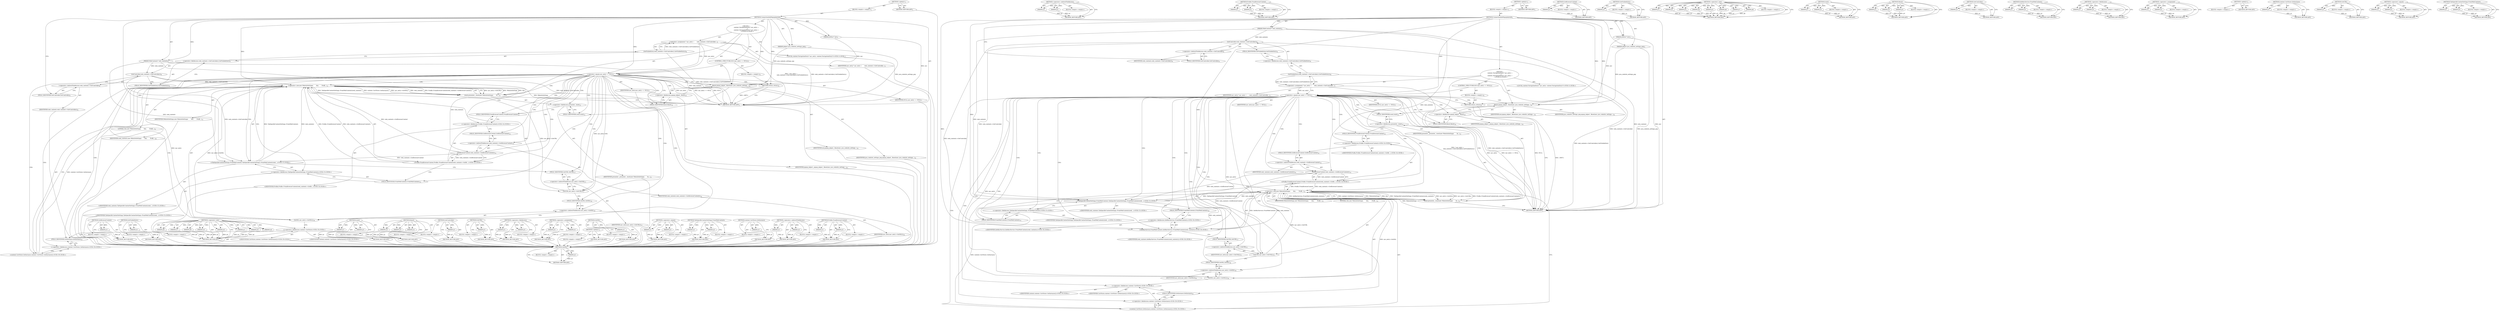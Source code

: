 digraph "TabSpecificContentSettings.FromWebContents" {
vulnerable_174 [label=<(METHOD,GetSSL)>];
vulnerable_175 [label=<(PARAM,p1)>];
vulnerable_176 [label=<(BLOCK,&lt;empty&gt;,&lt;empty&gt;)>];
vulnerable_177 [label=<(METHOD_RETURN,ANY)>];
vulnerable_119 [label=<(METHOD,&lt;operator&gt;.indirectFieldAccess)>];
vulnerable_120 [label=<(PARAM,p1)>];
vulnerable_121 [label=<(PARAM,p2)>];
vulnerable_122 [label=<(BLOCK,&lt;empty&gt;,&lt;empty&gt;)>];
vulnerable_123 [label=<(METHOD_RETURN,ANY)>];
vulnerable_151 [label=<(METHOD,Profile.FromBrowserContext)>];
vulnerable_152 [label=<(PARAM,p1)>];
vulnerable_153 [label=<(PARAM,p2)>];
vulnerable_154 [label=<(BLOCK,&lt;empty&gt;,&lt;empty&gt;)>];
vulnerable_155 [label=<(METHOD_RETURN,ANY)>];
vulnerable_6 [label=<(METHOD,&lt;global&gt;)<SUB>1</SUB>>];
vulnerable_7 [label=<(BLOCK,&lt;empty&gt;,&lt;empty&gt;)<SUB>1</SUB>>];
vulnerable_8 [label=<(METHOD,ConnectionInfoPopupAndroid)<SUB>1</SUB>>];
vulnerable_9 [label=<(PARAM,JNIEnv* env)<SUB>2</SUB>>];
vulnerable_10 [label=<(PARAM,jobject java_website_settings_pop)<SUB>3</SUB>>];
vulnerable_11 [label=<(PARAM,WebContents* web_contents)<SUB>4</SUB>>];
vulnerable_12 [label="<(BLOCK,{
  content::NavigationEntry* nav_entry =
     ...,{
  content::NavigationEntry* nav_entry =
     ...)<SUB>4</SUB>>"];
vulnerable_13 [label="<(LOCAL,content.NavigationEntry* nav_entry: content.NavigationEntry*)<SUB>5</SUB>>"];
vulnerable_14 [label=<(&lt;operator&gt;.assignment,* nav_entry =
      web_contents-&gt;GetController...)<SUB>5</SUB>>];
vulnerable_15 [label=<(IDENTIFIER,nav_entry,* nav_entry =
      web_contents-&gt;GetController...)<SUB>5</SUB>>];
vulnerable_16 [label=<(GetVisibleEntry,web_contents-&gt;GetController().GetVisibleEntry())<SUB>6</SUB>>];
vulnerable_17 [label=<(&lt;operator&gt;.fieldAccess,web_contents-&gt;GetController().GetVisibleEntry)<SUB>6</SUB>>];
vulnerable_18 [label=<(GetController,web_contents-&gt;GetController())<SUB>6</SUB>>];
vulnerable_19 [label=<(&lt;operator&gt;.indirectFieldAccess,web_contents-&gt;GetController)<SUB>6</SUB>>];
vulnerable_20 [label=<(IDENTIFIER,web_contents,web_contents-&gt;GetController())<SUB>6</SUB>>];
vulnerable_21 [label=<(FIELD_IDENTIFIER,GetController,GetController)<SUB>6</SUB>>];
vulnerable_22 [label=<(FIELD_IDENTIFIER,GetVisibleEntry,GetVisibleEntry)<SUB>6</SUB>>];
vulnerable_23 [label=<(CONTROL_STRUCTURE,IF,if (nav_entry == NULL))<SUB>7</SUB>>];
vulnerable_24 [label=<(&lt;operator&gt;.equals,nav_entry == NULL)<SUB>7</SUB>>];
vulnerable_25 [label=<(IDENTIFIER,nav_entry,nav_entry == NULL)<SUB>7</SUB>>];
vulnerable_26 [label=<(IDENTIFIER,NULL,nav_entry == NULL)<SUB>7</SUB>>];
vulnerable_27 [label=<(BLOCK,&lt;empty&gt;,&lt;empty&gt;)<SUB>8</SUB>>];
vulnerable_28 [label=<(RETURN,return;,return;)<SUB>8</SUB>>];
vulnerable_29 [label=<(Reset,popup_jobject_.Reset(env, java_website_settings...)<SUB>10</SUB>>];
vulnerable_30 [label=<(&lt;operator&gt;.fieldAccess,popup_jobject_.Reset)<SUB>10</SUB>>];
vulnerable_31 [label=<(IDENTIFIER,popup_jobject_,popup_jobject_.Reset(env, java_website_settings...)<SUB>10</SUB>>];
vulnerable_32 [label=<(FIELD_IDENTIFIER,Reset,Reset)<SUB>10</SUB>>];
vulnerable_33 [label=<(IDENTIFIER,env,popup_jobject_.Reset(env, java_website_settings...)<SUB>10</SUB>>];
vulnerable_34 [label=<(IDENTIFIER,java_website_settings_pop,popup_jobject_.Reset(env, java_website_settings...)<SUB>10</SUB>>];
vulnerable_35 [label=<(reset,presenter_.reset(new WebsiteSettings(
       th...)<SUB>12</SUB>>];
vulnerable_36 [label=<(&lt;operator&gt;.fieldAccess,presenter_.reset)<SUB>12</SUB>>];
vulnerable_37 [label=<(IDENTIFIER,presenter_,presenter_.reset(new WebsiteSettings(
       th...)<SUB>12</SUB>>];
vulnerable_38 [label=<(FIELD_IDENTIFIER,reset,reset)<SUB>12</SUB>>];
vulnerable_39 [label=<(&lt;operator&gt;.new,new WebsiteSettings(
       this,
       Profil...)<SUB>12</SUB>>];
vulnerable_40 [label=<(IDENTIFIER,WebsiteSettings,new WebsiteSettings(
       this,
       Profil...)<SUB>12</SUB>>];
vulnerable_41 [label=<(LITERAL,this,new WebsiteSettings(
       this,
       Profil...)<SUB>13</SUB>>];
vulnerable_42 [label="<(Profile.FromBrowserContext,Profile::FromBrowserContext(web_contents-&gt;GetBr...)<SUB>14</SUB>>"];
vulnerable_43 [label="<(&lt;operator&gt;.fieldAccess,Profile::FromBrowserContext)<SUB>14</SUB>>"];
vulnerable_44 [label="<(IDENTIFIER,Profile,Profile::FromBrowserContext(web_contents-&gt;GetBr...)<SUB>14</SUB>>"];
vulnerable_45 [label=<(FIELD_IDENTIFIER,FromBrowserContext,FromBrowserContext)<SUB>14</SUB>>];
vulnerable_46 [label=<(GetBrowserContext,web_contents-&gt;GetBrowserContext())<SUB>14</SUB>>];
vulnerable_47 [label=<(&lt;operator&gt;.indirectFieldAccess,web_contents-&gt;GetBrowserContext)<SUB>14</SUB>>];
vulnerable_48 [label=<(IDENTIFIER,web_contents,web_contents-&gt;GetBrowserContext())<SUB>14</SUB>>];
vulnerable_49 [label=<(FIELD_IDENTIFIER,GetBrowserContext,GetBrowserContext)<SUB>14</SUB>>];
vulnerable_50 [label="<(TabSpecificContentSettings.FromWebContents,TabSpecificContentSettings::FromWebContents(web...)<SUB>15</SUB>>"];
vulnerable_51 [label="<(&lt;operator&gt;.fieldAccess,TabSpecificContentSettings::FromWebContents)<SUB>15</SUB>>"];
vulnerable_52 [label="<(IDENTIFIER,TabSpecificContentSettings,TabSpecificContentSettings::FromWebContents(web...)<SUB>15</SUB>>"];
vulnerable_53 [label=<(FIELD_IDENTIFIER,FromWebContents,FromWebContents)<SUB>15</SUB>>];
vulnerable_54 [label="<(IDENTIFIER,web_contents,TabSpecificContentSettings::FromWebContents(web...)<SUB>15</SUB>>"];
vulnerable_55 [label="<(InfoBarService.FromWebContents,InfoBarService::FromWebContents(web_contents))<SUB>16</SUB>>"];
vulnerable_56 [label="<(&lt;operator&gt;.fieldAccess,InfoBarService::FromWebContents)<SUB>16</SUB>>"];
vulnerable_57 [label="<(IDENTIFIER,InfoBarService,InfoBarService::FromWebContents(web_contents))<SUB>16</SUB>>"];
vulnerable_58 [label=<(FIELD_IDENTIFIER,FromWebContents,FromWebContents)<SUB>16</SUB>>];
vulnerable_59 [label="<(IDENTIFIER,web_contents,InfoBarService::FromWebContents(web_contents))<SUB>16</SUB>>"];
vulnerable_60 [label=<(GetURL,nav_entry-&gt;GetURL())<SUB>17</SUB>>];
vulnerable_61 [label=<(&lt;operator&gt;.indirectFieldAccess,nav_entry-&gt;GetURL)<SUB>17</SUB>>];
vulnerable_62 [label=<(IDENTIFIER,nav_entry,nav_entry-&gt;GetURL())<SUB>17</SUB>>];
vulnerable_63 [label=<(FIELD_IDENTIFIER,GetURL,GetURL)<SUB>17</SUB>>];
vulnerable_64 [label=<(GetSSL,nav_entry-&gt;GetSSL())<SUB>18</SUB>>];
vulnerable_65 [label=<(&lt;operator&gt;.indirectFieldAccess,nav_entry-&gt;GetSSL)<SUB>18</SUB>>];
vulnerable_66 [label=<(IDENTIFIER,nav_entry,nav_entry-&gt;GetSSL())<SUB>18</SUB>>];
vulnerable_67 [label=<(FIELD_IDENTIFIER,GetSSL,GetSSL)<SUB>18</SUB>>];
vulnerable_68 [label="<(content.CertStore.GetInstance,content::CertStore::GetInstance())<SUB>19</SUB>>"];
vulnerable_69 [label="<(&lt;operator&gt;.fieldAccess,content::CertStore::GetInstance)<SUB>19</SUB>>"];
vulnerable_70 [label="<(&lt;operator&gt;.fieldAccess,content::CertStore)<SUB>19</SUB>>"];
vulnerable_71 [label="<(IDENTIFIER,content,content::CertStore::GetInstance())<SUB>19</SUB>>"];
vulnerable_72 [label="<(IDENTIFIER,CertStore,content::CertStore::GetInstance())<SUB>19</SUB>>"];
vulnerable_73 [label=<(FIELD_IDENTIFIER,GetInstance,GetInstance)<SUB>19</SUB>>];
vulnerable_74 [label=<(METHOD_RETURN,ANY)<SUB>1</SUB>>];
vulnerable_76 [label=<(METHOD_RETURN,ANY)<SUB>1</SUB>>];
vulnerable_156 [label=<(METHOD,GetBrowserContext)>];
vulnerable_157 [label=<(PARAM,p1)>];
vulnerable_158 [label=<(BLOCK,&lt;empty&gt;,&lt;empty&gt;)>];
vulnerable_159 [label=<(METHOD_RETURN,ANY)>];
vulnerable_106 [label=<(METHOD,GetVisibleEntry)>];
vulnerable_107 [label=<(PARAM,p1)>];
vulnerable_108 [label=<(BLOCK,&lt;empty&gt;,&lt;empty&gt;)>];
vulnerable_109 [label=<(METHOD_RETURN,ANY)>];
vulnerable_140 [label=<(METHOD,&lt;operator&gt;.new)>];
vulnerable_141 [label=<(PARAM,p1)>];
vulnerable_142 [label=<(PARAM,p2)>];
vulnerable_143 [label=<(PARAM,p3)>];
vulnerable_144 [label=<(PARAM,p4)>];
vulnerable_145 [label=<(PARAM,p5)>];
vulnerable_146 [label=<(PARAM,p6)>];
vulnerable_147 [label=<(PARAM,p7)>];
vulnerable_148 [label=<(PARAM,p8)>];
vulnerable_149 [label=<(BLOCK,&lt;empty&gt;,&lt;empty&gt;)>];
vulnerable_150 [label=<(METHOD_RETURN,ANY)>];
vulnerable_135 [label=<(METHOD,reset)>];
vulnerable_136 [label=<(PARAM,p1)>];
vulnerable_137 [label=<(PARAM,p2)>];
vulnerable_138 [label=<(BLOCK,&lt;empty&gt;,&lt;empty&gt;)>];
vulnerable_139 [label=<(METHOD_RETURN,ANY)>];
vulnerable_129 [label=<(METHOD,Reset)>];
vulnerable_130 [label=<(PARAM,p1)>];
vulnerable_131 [label=<(PARAM,p2)>];
vulnerable_132 [label=<(PARAM,p3)>];
vulnerable_133 [label=<(BLOCK,&lt;empty&gt;,&lt;empty&gt;)>];
vulnerable_134 [label=<(METHOD_RETURN,ANY)>];
vulnerable_115 [label=<(METHOD,GetController)>];
vulnerable_116 [label=<(PARAM,p1)>];
vulnerable_117 [label=<(BLOCK,&lt;empty&gt;,&lt;empty&gt;)>];
vulnerable_118 [label=<(METHOD_RETURN,ANY)>];
vulnerable_165 [label=<(METHOD,InfoBarService.FromWebContents)>];
vulnerable_166 [label=<(PARAM,p1)>];
vulnerable_167 [label=<(PARAM,p2)>];
vulnerable_168 [label=<(BLOCK,&lt;empty&gt;,&lt;empty&gt;)>];
vulnerable_169 [label=<(METHOD_RETURN,ANY)>];
vulnerable_110 [label=<(METHOD,&lt;operator&gt;.fieldAccess)>];
vulnerable_111 [label=<(PARAM,p1)>];
vulnerable_112 [label=<(PARAM,p2)>];
vulnerable_113 [label=<(BLOCK,&lt;empty&gt;,&lt;empty&gt;)>];
vulnerable_114 [label=<(METHOD_RETURN,ANY)>];
vulnerable_101 [label=<(METHOD,&lt;operator&gt;.assignment)>];
vulnerable_102 [label=<(PARAM,p1)>];
vulnerable_103 [label=<(PARAM,p2)>];
vulnerable_104 [label=<(BLOCK,&lt;empty&gt;,&lt;empty&gt;)>];
vulnerable_105 [label=<(METHOD_RETURN,ANY)>];
vulnerable_95 [label=<(METHOD,&lt;global&gt;)<SUB>1</SUB>>];
vulnerable_96 [label=<(BLOCK,&lt;empty&gt;,&lt;empty&gt;)>];
vulnerable_97 [label=<(METHOD_RETURN,ANY)>];
vulnerable_178 [label=<(METHOD,content.CertStore.GetInstance)>];
vulnerable_179 [label=<(PARAM,p1)>];
vulnerable_180 [label=<(BLOCK,&lt;empty&gt;,&lt;empty&gt;)>];
vulnerable_181 [label=<(METHOD_RETURN,ANY)>];
vulnerable_170 [label=<(METHOD,GetURL)>];
vulnerable_171 [label=<(PARAM,p1)>];
vulnerable_172 [label=<(BLOCK,&lt;empty&gt;,&lt;empty&gt;)>];
vulnerable_173 [label=<(METHOD_RETURN,ANY)>];
vulnerable_124 [label=<(METHOD,&lt;operator&gt;.equals)>];
vulnerable_125 [label=<(PARAM,p1)>];
vulnerable_126 [label=<(PARAM,p2)>];
vulnerable_127 [label=<(BLOCK,&lt;empty&gt;,&lt;empty&gt;)>];
vulnerable_128 [label=<(METHOD_RETURN,ANY)>];
vulnerable_160 [label=<(METHOD,TabSpecificContentSettings.FromWebContents)>];
vulnerable_161 [label=<(PARAM,p1)>];
vulnerable_162 [label=<(PARAM,p2)>];
vulnerable_163 [label=<(BLOCK,&lt;empty&gt;,&lt;empty&gt;)>];
vulnerable_164 [label=<(METHOD_RETURN,ANY)>];
fixed_169 [label=<(METHOD,content.CertStore.GetInstance)>];
fixed_170 [label=<(PARAM,p1)>];
fixed_171 [label=<(BLOCK,&lt;empty&gt;,&lt;empty&gt;)>];
fixed_172 [label=<(METHOD_RETURN,ANY)>];
fixed_115 [label=<(METHOD,&lt;operator&gt;.indirectFieldAccess)>];
fixed_116 [label=<(PARAM,p1)>];
fixed_117 [label=<(PARAM,p2)>];
fixed_118 [label=<(BLOCK,&lt;empty&gt;,&lt;empty&gt;)>];
fixed_119 [label=<(METHOD_RETURN,ANY)>];
fixed_147 [label=<(METHOD,Profile.FromBrowserContext)>];
fixed_148 [label=<(PARAM,p1)>];
fixed_149 [label=<(PARAM,p2)>];
fixed_150 [label=<(BLOCK,&lt;empty&gt;,&lt;empty&gt;)>];
fixed_151 [label=<(METHOD_RETURN,ANY)>];
fixed_6 [label=<(METHOD,&lt;global&gt;)<SUB>1</SUB>>];
fixed_7 [label=<(BLOCK,&lt;empty&gt;,&lt;empty&gt;)<SUB>1</SUB>>];
fixed_8 [label=<(METHOD,ConnectionInfoPopupAndroid)<SUB>1</SUB>>];
fixed_9 [label=<(PARAM,JNIEnv* env)<SUB>2</SUB>>];
fixed_10 [label=<(PARAM,jobject java_website_settings_pop)<SUB>3</SUB>>];
fixed_11 [label=<(PARAM,WebContents* web_contents)<SUB>4</SUB>>];
fixed_12 [label="<(BLOCK,{
  content::NavigationEntry* nav_entry =
     ...,{
  content::NavigationEntry* nav_entry =
     ...)<SUB>4</SUB>>"];
fixed_13 [label="<(LOCAL,content.NavigationEntry* nav_entry: content.NavigationEntry*)<SUB>5</SUB>>"];
fixed_14 [label=<(&lt;operator&gt;.assignment,* nav_entry =
      web_contents-&gt;GetController...)<SUB>5</SUB>>];
fixed_15 [label=<(IDENTIFIER,nav_entry,* nav_entry =
      web_contents-&gt;GetController...)<SUB>5</SUB>>];
fixed_16 [label=<(GetVisibleEntry,web_contents-&gt;GetController().GetVisibleEntry())<SUB>6</SUB>>];
fixed_17 [label=<(&lt;operator&gt;.fieldAccess,web_contents-&gt;GetController().GetVisibleEntry)<SUB>6</SUB>>];
fixed_18 [label=<(GetController,web_contents-&gt;GetController())<SUB>6</SUB>>];
fixed_19 [label=<(&lt;operator&gt;.indirectFieldAccess,web_contents-&gt;GetController)<SUB>6</SUB>>];
fixed_20 [label=<(IDENTIFIER,web_contents,web_contents-&gt;GetController())<SUB>6</SUB>>];
fixed_21 [label=<(FIELD_IDENTIFIER,GetController,GetController)<SUB>6</SUB>>];
fixed_22 [label=<(FIELD_IDENTIFIER,GetVisibleEntry,GetVisibleEntry)<SUB>6</SUB>>];
fixed_23 [label=<(CONTROL_STRUCTURE,IF,if (nav_entry == NULL))<SUB>7</SUB>>];
fixed_24 [label=<(&lt;operator&gt;.equals,nav_entry == NULL)<SUB>7</SUB>>];
fixed_25 [label=<(IDENTIFIER,nav_entry,nav_entry == NULL)<SUB>7</SUB>>];
fixed_26 [label=<(IDENTIFIER,NULL,nav_entry == NULL)<SUB>7</SUB>>];
fixed_27 [label=<(BLOCK,&lt;empty&gt;,&lt;empty&gt;)<SUB>8</SUB>>];
fixed_28 [label=<(RETURN,return;,return;)<SUB>8</SUB>>];
fixed_29 [label=<(Reset,popup_jobject_.Reset(env, java_website_settings...)<SUB>10</SUB>>];
fixed_30 [label=<(&lt;operator&gt;.fieldAccess,popup_jobject_.Reset)<SUB>10</SUB>>];
fixed_31 [label=<(IDENTIFIER,popup_jobject_,popup_jobject_.Reset(env, java_website_settings...)<SUB>10</SUB>>];
fixed_32 [label=<(FIELD_IDENTIFIER,Reset,Reset)<SUB>10</SUB>>];
fixed_33 [label=<(IDENTIFIER,env,popup_jobject_.Reset(env, java_website_settings...)<SUB>10</SUB>>];
fixed_34 [label=<(IDENTIFIER,java_website_settings_pop,popup_jobject_.Reset(env, java_website_settings...)<SUB>10</SUB>>];
fixed_35 [label=<(reset,presenter_.reset(new WebsiteSettings(
       th...)<SUB>12</SUB>>];
fixed_36 [label=<(&lt;operator&gt;.fieldAccess,presenter_.reset)<SUB>12</SUB>>];
fixed_37 [label=<(IDENTIFIER,presenter_,presenter_.reset(new WebsiteSettings(
       th...)<SUB>12</SUB>>];
fixed_38 [label=<(FIELD_IDENTIFIER,reset,reset)<SUB>12</SUB>>];
fixed_39 [label=<(&lt;operator&gt;.new,new WebsiteSettings(
       this,
       Profil...)<SUB>12</SUB>>];
fixed_40 [label=<(IDENTIFIER,WebsiteSettings,new WebsiteSettings(
       this,
       Profil...)<SUB>12</SUB>>];
fixed_41 [label=<(LITERAL,this,new WebsiteSettings(
       this,
       Profil...)<SUB>13</SUB>>];
fixed_42 [label="<(Profile.FromBrowserContext,Profile::FromBrowserContext(web_contents-&gt;GetBr...)<SUB>14</SUB>>"];
fixed_43 [label="<(&lt;operator&gt;.fieldAccess,Profile::FromBrowserContext)<SUB>14</SUB>>"];
fixed_44 [label="<(IDENTIFIER,Profile,Profile::FromBrowserContext(web_contents-&gt;GetBr...)<SUB>14</SUB>>"];
fixed_45 [label=<(FIELD_IDENTIFIER,FromBrowserContext,FromBrowserContext)<SUB>14</SUB>>];
fixed_46 [label=<(GetBrowserContext,web_contents-&gt;GetBrowserContext())<SUB>14</SUB>>];
fixed_47 [label=<(&lt;operator&gt;.indirectFieldAccess,web_contents-&gt;GetBrowserContext)<SUB>14</SUB>>];
fixed_48 [label=<(IDENTIFIER,web_contents,web_contents-&gt;GetBrowserContext())<SUB>14</SUB>>];
fixed_49 [label=<(FIELD_IDENTIFIER,GetBrowserContext,GetBrowserContext)<SUB>14</SUB>>];
fixed_50 [label="<(TabSpecificContentSettings.FromWebContents,TabSpecificContentSettings::FromWebContents(web...)<SUB>15</SUB>>"];
fixed_51 [label="<(&lt;operator&gt;.fieldAccess,TabSpecificContentSettings::FromWebContents)<SUB>15</SUB>>"];
fixed_52 [label="<(IDENTIFIER,TabSpecificContentSettings,TabSpecificContentSettings::FromWebContents(web...)<SUB>15</SUB>>"];
fixed_53 [label=<(FIELD_IDENTIFIER,FromWebContents,FromWebContents)<SUB>15</SUB>>];
fixed_54 [label="<(IDENTIFIER,web_contents,TabSpecificContentSettings::FromWebContents(web...)<SUB>15</SUB>>"];
fixed_55 [label=<(IDENTIFIER,web_contents,new WebsiteSettings(
       this,
       Profil...)<SUB>16</SUB>>];
fixed_56 [label=<(GetURL,nav_entry-&gt;GetURL())<SUB>17</SUB>>];
fixed_57 [label=<(&lt;operator&gt;.indirectFieldAccess,nav_entry-&gt;GetURL)<SUB>17</SUB>>];
fixed_58 [label=<(IDENTIFIER,nav_entry,nav_entry-&gt;GetURL())<SUB>17</SUB>>];
fixed_59 [label=<(FIELD_IDENTIFIER,GetURL,GetURL)<SUB>17</SUB>>];
fixed_60 [label=<(GetSSL,nav_entry-&gt;GetSSL())<SUB>18</SUB>>];
fixed_61 [label=<(&lt;operator&gt;.indirectFieldAccess,nav_entry-&gt;GetSSL)<SUB>18</SUB>>];
fixed_62 [label=<(IDENTIFIER,nav_entry,nav_entry-&gt;GetSSL())<SUB>18</SUB>>];
fixed_63 [label=<(FIELD_IDENTIFIER,GetSSL,GetSSL)<SUB>18</SUB>>];
fixed_64 [label="<(content.CertStore.GetInstance,content::CertStore::GetInstance())<SUB>19</SUB>>"];
fixed_65 [label="<(&lt;operator&gt;.fieldAccess,content::CertStore::GetInstance)<SUB>19</SUB>>"];
fixed_66 [label="<(&lt;operator&gt;.fieldAccess,content::CertStore)<SUB>19</SUB>>"];
fixed_67 [label="<(IDENTIFIER,content,content::CertStore::GetInstance())<SUB>19</SUB>>"];
fixed_68 [label="<(IDENTIFIER,CertStore,content::CertStore::GetInstance())<SUB>19</SUB>>"];
fixed_69 [label=<(FIELD_IDENTIFIER,GetInstance,GetInstance)<SUB>19</SUB>>];
fixed_70 [label=<(METHOD_RETURN,ANY)<SUB>1</SUB>>];
fixed_72 [label=<(METHOD_RETURN,ANY)<SUB>1</SUB>>];
fixed_152 [label=<(METHOD,GetBrowserContext)>];
fixed_153 [label=<(PARAM,p1)>];
fixed_154 [label=<(BLOCK,&lt;empty&gt;,&lt;empty&gt;)>];
fixed_155 [label=<(METHOD_RETURN,ANY)>];
fixed_102 [label=<(METHOD,GetVisibleEntry)>];
fixed_103 [label=<(PARAM,p1)>];
fixed_104 [label=<(BLOCK,&lt;empty&gt;,&lt;empty&gt;)>];
fixed_105 [label=<(METHOD_RETURN,ANY)>];
fixed_136 [label=<(METHOD,&lt;operator&gt;.new)>];
fixed_137 [label=<(PARAM,p1)>];
fixed_138 [label=<(PARAM,p2)>];
fixed_139 [label=<(PARAM,p3)>];
fixed_140 [label=<(PARAM,p4)>];
fixed_141 [label=<(PARAM,p5)>];
fixed_142 [label=<(PARAM,p6)>];
fixed_143 [label=<(PARAM,p7)>];
fixed_144 [label=<(PARAM,p8)>];
fixed_145 [label=<(BLOCK,&lt;empty&gt;,&lt;empty&gt;)>];
fixed_146 [label=<(METHOD_RETURN,ANY)>];
fixed_131 [label=<(METHOD,reset)>];
fixed_132 [label=<(PARAM,p1)>];
fixed_133 [label=<(PARAM,p2)>];
fixed_134 [label=<(BLOCK,&lt;empty&gt;,&lt;empty&gt;)>];
fixed_135 [label=<(METHOD_RETURN,ANY)>];
fixed_125 [label=<(METHOD,Reset)>];
fixed_126 [label=<(PARAM,p1)>];
fixed_127 [label=<(PARAM,p2)>];
fixed_128 [label=<(PARAM,p3)>];
fixed_129 [label=<(BLOCK,&lt;empty&gt;,&lt;empty&gt;)>];
fixed_130 [label=<(METHOD_RETURN,ANY)>];
fixed_111 [label=<(METHOD,GetController)>];
fixed_112 [label=<(PARAM,p1)>];
fixed_113 [label=<(BLOCK,&lt;empty&gt;,&lt;empty&gt;)>];
fixed_114 [label=<(METHOD_RETURN,ANY)>];
fixed_161 [label=<(METHOD,GetURL)>];
fixed_162 [label=<(PARAM,p1)>];
fixed_163 [label=<(BLOCK,&lt;empty&gt;,&lt;empty&gt;)>];
fixed_164 [label=<(METHOD_RETURN,ANY)>];
fixed_106 [label=<(METHOD,&lt;operator&gt;.fieldAccess)>];
fixed_107 [label=<(PARAM,p1)>];
fixed_108 [label=<(PARAM,p2)>];
fixed_109 [label=<(BLOCK,&lt;empty&gt;,&lt;empty&gt;)>];
fixed_110 [label=<(METHOD_RETURN,ANY)>];
fixed_97 [label=<(METHOD,&lt;operator&gt;.assignment)>];
fixed_98 [label=<(PARAM,p1)>];
fixed_99 [label=<(PARAM,p2)>];
fixed_100 [label=<(BLOCK,&lt;empty&gt;,&lt;empty&gt;)>];
fixed_101 [label=<(METHOD_RETURN,ANY)>];
fixed_91 [label=<(METHOD,&lt;global&gt;)<SUB>1</SUB>>];
fixed_92 [label=<(BLOCK,&lt;empty&gt;,&lt;empty&gt;)>];
fixed_93 [label=<(METHOD_RETURN,ANY)>];
fixed_165 [label=<(METHOD,GetSSL)>];
fixed_166 [label=<(PARAM,p1)>];
fixed_167 [label=<(BLOCK,&lt;empty&gt;,&lt;empty&gt;)>];
fixed_168 [label=<(METHOD_RETURN,ANY)>];
fixed_120 [label=<(METHOD,&lt;operator&gt;.equals)>];
fixed_121 [label=<(PARAM,p1)>];
fixed_122 [label=<(PARAM,p2)>];
fixed_123 [label=<(BLOCK,&lt;empty&gt;,&lt;empty&gt;)>];
fixed_124 [label=<(METHOD_RETURN,ANY)>];
fixed_156 [label=<(METHOD,TabSpecificContentSettings.FromWebContents)>];
fixed_157 [label=<(PARAM,p1)>];
fixed_158 [label=<(PARAM,p2)>];
fixed_159 [label=<(BLOCK,&lt;empty&gt;,&lt;empty&gt;)>];
fixed_160 [label=<(METHOD_RETURN,ANY)>];
vulnerable_174 -> vulnerable_175  [key=0, label="AST: "];
vulnerable_174 -> vulnerable_175  [key=1, label="DDG: "];
vulnerable_174 -> vulnerable_176  [key=0, label="AST: "];
vulnerable_174 -> vulnerable_177  [key=0, label="AST: "];
vulnerable_174 -> vulnerable_177  [key=1, label="CFG: "];
vulnerable_175 -> vulnerable_177  [key=0, label="DDG: p1"];
vulnerable_119 -> vulnerable_120  [key=0, label="AST: "];
vulnerable_119 -> vulnerable_120  [key=1, label="DDG: "];
vulnerable_119 -> vulnerable_122  [key=0, label="AST: "];
vulnerable_119 -> vulnerable_121  [key=0, label="AST: "];
vulnerable_119 -> vulnerable_121  [key=1, label="DDG: "];
vulnerable_119 -> vulnerable_123  [key=0, label="AST: "];
vulnerable_119 -> vulnerable_123  [key=1, label="CFG: "];
vulnerable_120 -> vulnerable_123  [key=0, label="DDG: p1"];
vulnerable_121 -> vulnerable_123  [key=0, label="DDG: p2"];
vulnerable_151 -> vulnerable_152  [key=0, label="AST: "];
vulnerable_151 -> vulnerable_152  [key=1, label="DDG: "];
vulnerable_151 -> vulnerable_154  [key=0, label="AST: "];
vulnerable_151 -> vulnerable_153  [key=0, label="AST: "];
vulnerable_151 -> vulnerable_153  [key=1, label="DDG: "];
vulnerable_151 -> vulnerable_155  [key=0, label="AST: "];
vulnerable_151 -> vulnerable_155  [key=1, label="CFG: "];
vulnerable_152 -> vulnerable_155  [key=0, label="DDG: p1"];
vulnerable_153 -> vulnerable_155  [key=0, label="DDG: p2"];
vulnerable_6 -> vulnerable_7  [key=0, label="AST: "];
vulnerable_6 -> vulnerable_76  [key=0, label="AST: "];
vulnerable_6 -> vulnerable_76  [key=1, label="CFG: "];
vulnerable_7 -> vulnerable_8  [key=0, label="AST: "];
vulnerable_8 -> vulnerable_9  [key=0, label="AST: "];
vulnerable_8 -> vulnerable_9  [key=1, label="DDG: "];
vulnerable_8 -> vulnerable_10  [key=0, label="AST: "];
vulnerable_8 -> vulnerable_10  [key=1, label="DDG: "];
vulnerable_8 -> vulnerable_11  [key=0, label="AST: "];
vulnerable_8 -> vulnerable_11  [key=1, label="DDG: "];
vulnerable_8 -> vulnerable_12  [key=0, label="AST: "];
vulnerable_8 -> vulnerable_74  [key=0, label="AST: "];
vulnerable_8 -> vulnerable_21  [key=0, label="CFG: "];
vulnerable_8 -> vulnerable_29  [key=0, label="DDG: "];
vulnerable_8 -> vulnerable_24  [key=0, label="DDG: "];
vulnerable_8 -> vulnerable_28  [key=0, label="DDG: "];
vulnerable_8 -> vulnerable_39  [key=0, label="DDG: "];
vulnerable_8 -> vulnerable_50  [key=0, label="DDG: "];
vulnerable_8 -> vulnerable_55  [key=0, label="DDG: "];
vulnerable_9 -> vulnerable_74  [key=0, label="DDG: env"];
vulnerable_9 -> vulnerable_29  [key=0, label="DDG: env"];
vulnerable_10 -> vulnerable_74  [key=0, label="DDG: java_website_settings_pop"];
vulnerable_10 -> vulnerable_29  [key=0, label="DDG: java_website_settings_pop"];
vulnerable_11 -> vulnerable_74  [key=0, label="DDG: web_contents"];
vulnerable_11 -> vulnerable_50  [key=0, label="DDG: web_contents"];
vulnerable_11 -> vulnerable_18  [key=0, label="DDG: web_contents"];
vulnerable_11 -> vulnerable_46  [key=0, label="DDG: web_contents"];
vulnerable_12 -> vulnerable_13  [key=0, label="AST: "];
vulnerable_12 -> vulnerable_14  [key=0, label="AST: "];
vulnerable_12 -> vulnerable_23  [key=0, label="AST: "];
vulnerable_12 -> vulnerable_29  [key=0, label="AST: "];
vulnerable_12 -> vulnerable_35  [key=0, label="AST: "];
vulnerable_14 -> vulnerable_15  [key=0, label="AST: "];
vulnerable_14 -> vulnerable_16  [key=0, label="AST: "];
vulnerable_14 -> vulnerable_24  [key=0, label="CFG: "];
vulnerable_14 -> vulnerable_24  [key=1, label="DDG: nav_entry"];
vulnerable_14 -> vulnerable_74  [key=0, label="DDG: web_contents-&gt;GetController().GetVisibleEntry()"];
vulnerable_14 -> vulnerable_74  [key=1, label="DDG: * nav_entry =
      web_contents-&gt;GetController().GetVisibleEntry()"];
vulnerable_16 -> vulnerable_17  [key=0, label="AST: "];
vulnerable_16 -> vulnerable_14  [key=0, label="CFG: "];
vulnerable_16 -> vulnerable_14  [key=1, label="DDG: web_contents-&gt;GetController().GetVisibleEntry"];
vulnerable_16 -> vulnerable_74  [key=0, label="DDG: web_contents-&gt;GetController().GetVisibleEntry"];
vulnerable_17 -> vulnerable_18  [key=0, label="AST: "];
vulnerable_17 -> vulnerable_22  [key=0, label="AST: "];
vulnerable_17 -> vulnerable_16  [key=0, label="CFG: "];
vulnerable_18 -> vulnerable_19  [key=0, label="AST: "];
vulnerable_18 -> vulnerable_22  [key=0, label="CFG: "];
vulnerable_18 -> vulnerable_74  [key=0, label="DDG: web_contents-&gt;GetController"];
vulnerable_18 -> vulnerable_50  [key=0, label="DDG: web_contents-&gt;GetController"];
vulnerable_18 -> vulnerable_55  [key=0, label="DDG: web_contents-&gt;GetController"];
vulnerable_19 -> vulnerable_20  [key=0, label="AST: "];
vulnerable_19 -> vulnerable_21  [key=0, label="AST: "];
vulnerable_19 -> vulnerable_18  [key=0, label="CFG: "];
vulnerable_21 -> vulnerable_19  [key=0, label="CFG: "];
vulnerable_22 -> vulnerable_17  [key=0, label="CFG: "];
vulnerable_23 -> vulnerable_24  [key=0, label="AST: "];
vulnerable_23 -> vulnerable_27  [key=0, label="AST: "];
vulnerable_24 -> vulnerable_25  [key=0, label="AST: "];
vulnerable_24 -> vulnerable_26  [key=0, label="AST: "];
vulnerable_24 -> vulnerable_28  [key=0, label="CFG: "];
vulnerable_24 -> vulnerable_28  [key=1, label="CDG: "];
vulnerable_24 -> vulnerable_32  [key=0, label="CFG: "];
vulnerable_24 -> vulnerable_32  [key=1, label="CDG: "];
vulnerable_24 -> vulnerable_74  [key=0, label="DDG: nav_entry"];
vulnerable_24 -> vulnerable_74  [key=1, label="DDG: nav_entry == NULL"];
vulnerable_24 -> vulnerable_74  [key=2, label="DDG: NULL"];
vulnerable_24 -> vulnerable_60  [key=0, label="DDG: nav_entry"];
vulnerable_24 -> vulnerable_60  [key=1, label="CDG: "];
vulnerable_24 -> vulnerable_64  [key=0, label="DDG: nav_entry"];
vulnerable_24 -> vulnerable_64  [key=1, label="CDG: "];
vulnerable_24 -> vulnerable_47  [key=0, label="CDG: "];
vulnerable_24 -> vulnerable_30  [key=0, label="CDG: "];
vulnerable_24 -> vulnerable_58  [key=0, label="CDG: "];
vulnerable_24 -> vulnerable_68  [key=0, label="CDG: "];
vulnerable_24 -> vulnerable_49  [key=0, label="CDG: "];
vulnerable_24 -> vulnerable_73  [key=0, label="CDG: "];
vulnerable_24 -> vulnerable_61  [key=0, label="CDG: "];
vulnerable_24 -> vulnerable_42  [key=0, label="CDG: "];
vulnerable_24 -> vulnerable_51  [key=0, label="CDG: "];
vulnerable_24 -> vulnerable_36  [key=0, label="CDG: "];
vulnerable_24 -> vulnerable_46  [key=0, label="CDG: "];
vulnerable_24 -> vulnerable_53  [key=0, label="CDG: "];
vulnerable_24 -> vulnerable_38  [key=0, label="CDG: "];
vulnerable_24 -> vulnerable_56  [key=0, label="CDG: "];
vulnerable_24 -> vulnerable_69  [key=0, label="CDG: "];
vulnerable_24 -> vulnerable_67  [key=0, label="CDG: "];
vulnerable_24 -> vulnerable_70  [key=0, label="CDG: "];
vulnerable_24 -> vulnerable_45  [key=0, label="CDG: "];
vulnerable_24 -> vulnerable_63  [key=0, label="CDG: "];
vulnerable_24 -> vulnerable_29  [key=0, label="CDG: "];
vulnerable_24 -> vulnerable_65  [key=0, label="CDG: "];
vulnerable_24 -> vulnerable_50  [key=0, label="CDG: "];
vulnerable_24 -> vulnerable_35  [key=0, label="CDG: "];
vulnerable_24 -> vulnerable_55  [key=0, label="CDG: "];
vulnerable_24 -> vulnerable_39  [key=0, label="CDG: "];
vulnerable_24 -> vulnerable_43  [key=0, label="CDG: "];
vulnerable_27 -> vulnerable_28  [key=0, label="AST: "];
vulnerable_28 -> vulnerable_74  [key=0, label="CFG: "];
vulnerable_28 -> vulnerable_74  [key=1, label="DDG: &lt;RET&gt;"];
vulnerable_29 -> vulnerable_30  [key=0, label="AST: "];
vulnerable_29 -> vulnerable_33  [key=0, label="AST: "];
vulnerable_29 -> vulnerable_34  [key=0, label="AST: "];
vulnerable_29 -> vulnerable_38  [key=0, label="CFG: "];
vulnerable_30 -> vulnerable_31  [key=0, label="AST: "];
vulnerable_30 -> vulnerable_32  [key=0, label="AST: "];
vulnerable_30 -> vulnerable_29  [key=0, label="CFG: "];
vulnerable_32 -> vulnerable_30  [key=0, label="CFG: "];
vulnerable_35 -> vulnerable_36  [key=0, label="AST: "];
vulnerable_35 -> vulnerable_39  [key=0, label="AST: "];
vulnerable_35 -> vulnerable_74  [key=0, label="CFG: "];
vulnerable_36 -> vulnerable_37  [key=0, label="AST: "];
vulnerable_36 -> vulnerable_38  [key=0, label="AST: "];
vulnerable_36 -> vulnerable_45  [key=0, label="CFG: "];
vulnerable_38 -> vulnerable_36  [key=0, label="CFG: "];
vulnerable_39 -> vulnerable_40  [key=0, label="AST: "];
vulnerable_39 -> vulnerable_41  [key=0, label="AST: "];
vulnerable_39 -> vulnerable_42  [key=0, label="AST: "];
vulnerable_39 -> vulnerable_50  [key=0, label="AST: "];
vulnerable_39 -> vulnerable_55  [key=0, label="AST: "];
vulnerable_39 -> vulnerable_60  [key=0, label="AST: "];
vulnerable_39 -> vulnerable_64  [key=0, label="AST: "];
vulnerable_39 -> vulnerable_68  [key=0, label="AST: "];
vulnerable_39 -> vulnerable_35  [key=0, label="CFG: "];
vulnerable_39 -> vulnerable_35  [key=1, label="DDG: content::CertStore::GetInstance()"];
vulnerable_39 -> vulnerable_35  [key=2, label="DDG: WebsiteSettings"];
vulnerable_39 -> vulnerable_35  [key=3, label="DDG: this"];
vulnerable_39 -> vulnerable_35  [key=4, label="DDG: TabSpecificContentSettings::FromWebContents(web_contents)"];
vulnerable_39 -> vulnerable_35  [key=5, label="DDG: nav_entry-&gt;GetSSL()"];
vulnerable_39 -> vulnerable_35  [key=6, label="DDG: nav_entry-&gt;GetURL()"];
vulnerable_39 -> vulnerable_35  [key=7, label="DDG: InfoBarService::FromWebContents(web_contents)"];
vulnerable_39 -> vulnerable_35  [key=8, label="DDG: Profile::FromBrowserContext(web_contents-&gt;GetBrowserContext())"];
vulnerable_39 -> vulnerable_74  [key=0, label="DDG: WebsiteSettings"];
vulnerable_42 -> vulnerable_43  [key=0, label="AST: "];
vulnerable_42 -> vulnerable_46  [key=0, label="AST: "];
vulnerable_42 -> vulnerable_53  [key=0, label="CFG: "];
vulnerable_42 -> vulnerable_39  [key=0, label="DDG: Profile::FromBrowserContext"];
vulnerable_42 -> vulnerable_39  [key=1, label="DDG: web_contents-&gt;GetBrowserContext()"];
vulnerable_43 -> vulnerable_44  [key=0, label="AST: "];
vulnerable_43 -> vulnerable_45  [key=0, label="AST: "];
vulnerable_43 -> vulnerable_49  [key=0, label="CFG: "];
vulnerable_45 -> vulnerable_43  [key=0, label="CFG: "];
vulnerable_46 -> vulnerable_47  [key=0, label="AST: "];
vulnerable_46 -> vulnerable_42  [key=0, label="CFG: "];
vulnerable_46 -> vulnerable_42  [key=1, label="DDG: web_contents-&gt;GetBrowserContext"];
vulnerable_46 -> vulnerable_50  [key=0, label="DDG: web_contents-&gt;GetBrowserContext"];
vulnerable_46 -> vulnerable_55  [key=0, label="DDG: web_contents-&gt;GetBrowserContext"];
vulnerable_47 -> vulnerable_48  [key=0, label="AST: "];
vulnerable_47 -> vulnerable_49  [key=0, label="AST: "];
vulnerable_47 -> vulnerable_46  [key=0, label="CFG: "];
vulnerable_49 -> vulnerable_47  [key=0, label="CFG: "];
vulnerable_50 -> vulnerable_51  [key=0, label="AST: "];
vulnerable_50 -> vulnerable_54  [key=0, label="AST: "];
vulnerable_50 -> vulnerable_58  [key=0, label="CFG: "];
vulnerable_50 -> vulnerable_39  [key=0, label="DDG: TabSpecificContentSettings::FromWebContents"];
vulnerable_50 -> vulnerable_39  [key=1, label="DDG: web_contents"];
vulnerable_50 -> vulnerable_55  [key=0, label="DDG: web_contents"];
vulnerable_51 -> vulnerable_52  [key=0, label="AST: "];
vulnerable_51 -> vulnerable_53  [key=0, label="AST: "];
vulnerable_51 -> vulnerable_50  [key=0, label="CFG: "];
vulnerable_53 -> vulnerable_51  [key=0, label="CFG: "];
vulnerable_55 -> vulnerable_56  [key=0, label="AST: "];
vulnerable_55 -> vulnerable_59  [key=0, label="AST: "];
vulnerable_55 -> vulnerable_63  [key=0, label="CFG: "];
vulnerable_55 -> vulnerable_39  [key=0, label="DDG: InfoBarService::FromWebContents"];
vulnerable_55 -> vulnerable_39  [key=1, label="DDG: web_contents"];
vulnerable_56 -> vulnerable_57  [key=0, label="AST: "];
vulnerable_56 -> vulnerable_58  [key=0, label="AST: "];
vulnerable_56 -> vulnerable_55  [key=0, label="CFG: "];
vulnerable_58 -> vulnerable_56  [key=0, label="CFG: "];
vulnerable_60 -> vulnerable_61  [key=0, label="AST: "];
vulnerable_60 -> vulnerable_67  [key=0, label="CFG: "];
vulnerable_60 -> vulnerable_39  [key=0, label="DDG: nav_entry-&gt;GetURL"];
vulnerable_61 -> vulnerable_62  [key=0, label="AST: "];
vulnerable_61 -> vulnerable_63  [key=0, label="AST: "];
vulnerable_61 -> vulnerable_60  [key=0, label="CFG: "];
vulnerable_63 -> vulnerable_61  [key=0, label="CFG: "];
vulnerable_64 -> vulnerable_65  [key=0, label="AST: "];
vulnerable_64 -> vulnerable_70  [key=0, label="CFG: "];
vulnerable_64 -> vulnerable_39  [key=0, label="DDG: nav_entry-&gt;GetSSL"];
vulnerable_65 -> vulnerable_66  [key=0, label="AST: "];
vulnerable_65 -> vulnerable_67  [key=0, label="AST: "];
vulnerable_65 -> vulnerable_64  [key=0, label="CFG: "];
vulnerable_67 -> vulnerable_65  [key=0, label="CFG: "];
vulnerable_68 -> vulnerable_69  [key=0, label="AST: "];
vulnerable_68 -> vulnerable_39  [key=0, label="CFG: "];
vulnerable_68 -> vulnerable_39  [key=1, label="DDG: content::CertStore::GetInstance"];
vulnerable_69 -> vulnerable_70  [key=0, label="AST: "];
vulnerable_69 -> vulnerable_73  [key=0, label="AST: "];
vulnerable_69 -> vulnerable_68  [key=0, label="CFG: "];
vulnerable_70 -> vulnerable_71  [key=0, label="AST: "];
vulnerable_70 -> vulnerable_72  [key=0, label="AST: "];
vulnerable_70 -> vulnerable_73  [key=0, label="CFG: "];
vulnerable_73 -> vulnerable_69  [key=0, label="CFG: "];
vulnerable_156 -> vulnerable_157  [key=0, label="AST: "];
vulnerable_156 -> vulnerable_157  [key=1, label="DDG: "];
vulnerable_156 -> vulnerable_158  [key=0, label="AST: "];
vulnerable_156 -> vulnerable_159  [key=0, label="AST: "];
vulnerable_156 -> vulnerable_159  [key=1, label="CFG: "];
vulnerable_157 -> vulnerable_159  [key=0, label="DDG: p1"];
vulnerable_106 -> vulnerable_107  [key=0, label="AST: "];
vulnerable_106 -> vulnerable_107  [key=1, label="DDG: "];
vulnerable_106 -> vulnerable_108  [key=0, label="AST: "];
vulnerable_106 -> vulnerable_109  [key=0, label="AST: "];
vulnerable_106 -> vulnerable_109  [key=1, label="CFG: "];
vulnerable_107 -> vulnerable_109  [key=0, label="DDG: p1"];
vulnerable_140 -> vulnerable_141  [key=0, label="AST: "];
vulnerable_140 -> vulnerable_141  [key=1, label="DDG: "];
vulnerable_140 -> vulnerable_149  [key=0, label="AST: "];
vulnerable_140 -> vulnerable_142  [key=0, label="AST: "];
vulnerable_140 -> vulnerable_142  [key=1, label="DDG: "];
vulnerable_140 -> vulnerable_150  [key=0, label="AST: "];
vulnerable_140 -> vulnerable_150  [key=1, label="CFG: "];
vulnerable_140 -> vulnerable_143  [key=0, label="AST: "];
vulnerable_140 -> vulnerable_143  [key=1, label="DDG: "];
vulnerable_140 -> vulnerable_144  [key=0, label="AST: "];
vulnerable_140 -> vulnerable_144  [key=1, label="DDG: "];
vulnerable_140 -> vulnerable_145  [key=0, label="AST: "];
vulnerable_140 -> vulnerable_145  [key=1, label="DDG: "];
vulnerable_140 -> vulnerable_146  [key=0, label="AST: "];
vulnerable_140 -> vulnerable_146  [key=1, label="DDG: "];
vulnerable_140 -> vulnerable_147  [key=0, label="AST: "];
vulnerable_140 -> vulnerable_147  [key=1, label="DDG: "];
vulnerable_140 -> vulnerable_148  [key=0, label="AST: "];
vulnerable_140 -> vulnerable_148  [key=1, label="DDG: "];
vulnerable_141 -> vulnerable_150  [key=0, label="DDG: p1"];
vulnerable_142 -> vulnerable_150  [key=0, label="DDG: p2"];
vulnerable_143 -> vulnerable_150  [key=0, label="DDG: p3"];
vulnerable_144 -> vulnerable_150  [key=0, label="DDG: p4"];
vulnerable_145 -> vulnerable_150  [key=0, label="DDG: p5"];
vulnerable_146 -> vulnerable_150  [key=0, label="DDG: p6"];
vulnerable_147 -> vulnerable_150  [key=0, label="DDG: p7"];
vulnerable_148 -> vulnerable_150  [key=0, label="DDG: p8"];
vulnerable_135 -> vulnerable_136  [key=0, label="AST: "];
vulnerable_135 -> vulnerable_136  [key=1, label="DDG: "];
vulnerable_135 -> vulnerable_138  [key=0, label="AST: "];
vulnerable_135 -> vulnerable_137  [key=0, label="AST: "];
vulnerable_135 -> vulnerable_137  [key=1, label="DDG: "];
vulnerable_135 -> vulnerable_139  [key=0, label="AST: "];
vulnerable_135 -> vulnerable_139  [key=1, label="CFG: "];
vulnerable_136 -> vulnerable_139  [key=0, label="DDG: p1"];
vulnerable_137 -> vulnerable_139  [key=0, label="DDG: p2"];
vulnerable_129 -> vulnerable_130  [key=0, label="AST: "];
vulnerable_129 -> vulnerable_130  [key=1, label="DDG: "];
vulnerable_129 -> vulnerable_133  [key=0, label="AST: "];
vulnerable_129 -> vulnerable_131  [key=0, label="AST: "];
vulnerable_129 -> vulnerable_131  [key=1, label="DDG: "];
vulnerable_129 -> vulnerable_134  [key=0, label="AST: "];
vulnerable_129 -> vulnerable_134  [key=1, label="CFG: "];
vulnerable_129 -> vulnerable_132  [key=0, label="AST: "];
vulnerable_129 -> vulnerable_132  [key=1, label="DDG: "];
vulnerable_130 -> vulnerable_134  [key=0, label="DDG: p1"];
vulnerable_131 -> vulnerable_134  [key=0, label="DDG: p2"];
vulnerable_132 -> vulnerable_134  [key=0, label="DDG: p3"];
vulnerable_115 -> vulnerable_116  [key=0, label="AST: "];
vulnerable_115 -> vulnerable_116  [key=1, label="DDG: "];
vulnerable_115 -> vulnerable_117  [key=0, label="AST: "];
vulnerable_115 -> vulnerable_118  [key=0, label="AST: "];
vulnerable_115 -> vulnerable_118  [key=1, label="CFG: "];
vulnerable_116 -> vulnerable_118  [key=0, label="DDG: p1"];
vulnerable_165 -> vulnerable_166  [key=0, label="AST: "];
vulnerable_165 -> vulnerable_166  [key=1, label="DDG: "];
vulnerable_165 -> vulnerable_168  [key=0, label="AST: "];
vulnerable_165 -> vulnerable_167  [key=0, label="AST: "];
vulnerable_165 -> vulnerable_167  [key=1, label="DDG: "];
vulnerable_165 -> vulnerable_169  [key=0, label="AST: "];
vulnerable_165 -> vulnerable_169  [key=1, label="CFG: "];
vulnerable_166 -> vulnerable_169  [key=0, label="DDG: p1"];
vulnerable_167 -> vulnerable_169  [key=0, label="DDG: p2"];
vulnerable_110 -> vulnerable_111  [key=0, label="AST: "];
vulnerable_110 -> vulnerable_111  [key=1, label="DDG: "];
vulnerable_110 -> vulnerable_113  [key=0, label="AST: "];
vulnerable_110 -> vulnerable_112  [key=0, label="AST: "];
vulnerable_110 -> vulnerable_112  [key=1, label="DDG: "];
vulnerable_110 -> vulnerable_114  [key=0, label="AST: "];
vulnerable_110 -> vulnerable_114  [key=1, label="CFG: "];
vulnerable_111 -> vulnerable_114  [key=0, label="DDG: p1"];
vulnerable_112 -> vulnerable_114  [key=0, label="DDG: p2"];
vulnerable_101 -> vulnerable_102  [key=0, label="AST: "];
vulnerable_101 -> vulnerable_102  [key=1, label="DDG: "];
vulnerable_101 -> vulnerable_104  [key=0, label="AST: "];
vulnerable_101 -> vulnerable_103  [key=0, label="AST: "];
vulnerable_101 -> vulnerable_103  [key=1, label="DDG: "];
vulnerable_101 -> vulnerable_105  [key=0, label="AST: "];
vulnerable_101 -> vulnerable_105  [key=1, label="CFG: "];
vulnerable_102 -> vulnerable_105  [key=0, label="DDG: p1"];
vulnerable_103 -> vulnerable_105  [key=0, label="DDG: p2"];
vulnerable_95 -> vulnerable_96  [key=0, label="AST: "];
vulnerable_95 -> vulnerable_97  [key=0, label="AST: "];
vulnerable_95 -> vulnerable_97  [key=1, label="CFG: "];
vulnerable_178 -> vulnerable_179  [key=0, label="AST: "];
vulnerable_178 -> vulnerable_179  [key=1, label="DDG: "];
vulnerable_178 -> vulnerable_180  [key=0, label="AST: "];
vulnerable_178 -> vulnerable_181  [key=0, label="AST: "];
vulnerable_178 -> vulnerable_181  [key=1, label="CFG: "];
vulnerable_179 -> vulnerable_181  [key=0, label="DDG: p1"];
vulnerable_170 -> vulnerable_171  [key=0, label="AST: "];
vulnerable_170 -> vulnerable_171  [key=1, label="DDG: "];
vulnerable_170 -> vulnerable_172  [key=0, label="AST: "];
vulnerable_170 -> vulnerable_173  [key=0, label="AST: "];
vulnerable_170 -> vulnerable_173  [key=1, label="CFG: "];
vulnerable_171 -> vulnerable_173  [key=0, label="DDG: p1"];
vulnerable_124 -> vulnerable_125  [key=0, label="AST: "];
vulnerable_124 -> vulnerable_125  [key=1, label="DDG: "];
vulnerable_124 -> vulnerable_127  [key=0, label="AST: "];
vulnerable_124 -> vulnerable_126  [key=0, label="AST: "];
vulnerable_124 -> vulnerable_126  [key=1, label="DDG: "];
vulnerable_124 -> vulnerable_128  [key=0, label="AST: "];
vulnerable_124 -> vulnerable_128  [key=1, label="CFG: "];
vulnerable_125 -> vulnerable_128  [key=0, label="DDG: p1"];
vulnerable_126 -> vulnerable_128  [key=0, label="DDG: p2"];
vulnerable_160 -> vulnerable_161  [key=0, label="AST: "];
vulnerable_160 -> vulnerable_161  [key=1, label="DDG: "];
vulnerable_160 -> vulnerable_163  [key=0, label="AST: "];
vulnerable_160 -> vulnerable_162  [key=0, label="AST: "];
vulnerable_160 -> vulnerable_162  [key=1, label="DDG: "];
vulnerable_160 -> vulnerable_164  [key=0, label="AST: "];
vulnerable_160 -> vulnerable_164  [key=1, label="CFG: "];
vulnerable_161 -> vulnerable_164  [key=0, label="DDG: p1"];
vulnerable_162 -> vulnerable_164  [key=0, label="DDG: p2"];
fixed_169 -> fixed_170  [key=0, label="AST: "];
fixed_169 -> fixed_170  [key=1, label="DDG: "];
fixed_169 -> fixed_171  [key=0, label="AST: "];
fixed_169 -> fixed_172  [key=0, label="AST: "];
fixed_169 -> fixed_172  [key=1, label="CFG: "];
fixed_170 -> fixed_172  [key=0, label="DDG: p1"];
fixed_171 -> vulnerable_174  [key=0];
fixed_172 -> vulnerable_174  [key=0];
fixed_115 -> fixed_116  [key=0, label="AST: "];
fixed_115 -> fixed_116  [key=1, label="DDG: "];
fixed_115 -> fixed_118  [key=0, label="AST: "];
fixed_115 -> fixed_117  [key=0, label="AST: "];
fixed_115 -> fixed_117  [key=1, label="DDG: "];
fixed_115 -> fixed_119  [key=0, label="AST: "];
fixed_115 -> fixed_119  [key=1, label="CFG: "];
fixed_116 -> fixed_119  [key=0, label="DDG: p1"];
fixed_117 -> fixed_119  [key=0, label="DDG: p2"];
fixed_118 -> vulnerable_174  [key=0];
fixed_119 -> vulnerable_174  [key=0];
fixed_147 -> fixed_148  [key=0, label="AST: "];
fixed_147 -> fixed_148  [key=1, label="DDG: "];
fixed_147 -> fixed_150  [key=0, label="AST: "];
fixed_147 -> fixed_149  [key=0, label="AST: "];
fixed_147 -> fixed_149  [key=1, label="DDG: "];
fixed_147 -> fixed_151  [key=0, label="AST: "];
fixed_147 -> fixed_151  [key=1, label="CFG: "];
fixed_148 -> fixed_151  [key=0, label="DDG: p1"];
fixed_149 -> fixed_151  [key=0, label="DDG: p2"];
fixed_150 -> vulnerable_174  [key=0];
fixed_151 -> vulnerable_174  [key=0];
fixed_6 -> fixed_7  [key=0, label="AST: "];
fixed_6 -> fixed_72  [key=0, label="AST: "];
fixed_6 -> fixed_72  [key=1, label="CFG: "];
fixed_7 -> fixed_8  [key=0, label="AST: "];
fixed_8 -> fixed_9  [key=0, label="AST: "];
fixed_8 -> fixed_9  [key=1, label="DDG: "];
fixed_8 -> fixed_10  [key=0, label="AST: "];
fixed_8 -> fixed_10  [key=1, label="DDG: "];
fixed_8 -> fixed_11  [key=0, label="AST: "];
fixed_8 -> fixed_11  [key=1, label="DDG: "];
fixed_8 -> fixed_12  [key=0, label="AST: "];
fixed_8 -> fixed_70  [key=0, label="AST: "];
fixed_8 -> fixed_21  [key=0, label="CFG: "];
fixed_8 -> fixed_29  [key=0, label="DDG: "];
fixed_8 -> fixed_24  [key=0, label="DDG: "];
fixed_8 -> fixed_28  [key=0, label="DDG: "];
fixed_8 -> fixed_39  [key=0, label="DDG: "];
fixed_8 -> fixed_50  [key=0, label="DDG: "];
fixed_9 -> fixed_70  [key=0, label="DDG: env"];
fixed_9 -> fixed_29  [key=0, label="DDG: env"];
fixed_10 -> fixed_70  [key=0, label="DDG: java_website_settings_pop"];
fixed_10 -> fixed_29  [key=0, label="DDG: java_website_settings_pop"];
fixed_11 -> fixed_70  [key=0, label="DDG: web_contents"];
fixed_11 -> fixed_50  [key=0, label="DDG: web_contents"];
fixed_11 -> fixed_18  [key=0, label="DDG: web_contents"];
fixed_11 -> fixed_46  [key=0, label="DDG: web_contents"];
fixed_12 -> fixed_13  [key=0, label="AST: "];
fixed_12 -> fixed_14  [key=0, label="AST: "];
fixed_12 -> fixed_23  [key=0, label="AST: "];
fixed_12 -> fixed_29  [key=0, label="AST: "];
fixed_12 -> fixed_35  [key=0, label="AST: "];
fixed_13 -> vulnerable_174  [key=0];
fixed_14 -> fixed_15  [key=0, label="AST: "];
fixed_14 -> fixed_16  [key=0, label="AST: "];
fixed_14 -> fixed_24  [key=0, label="CFG: "];
fixed_14 -> fixed_24  [key=1, label="DDG: nav_entry"];
fixed_14 -> fixed_70  [key=0, label="DDG: web_contents-&gt;GetController().GetVisibleEntry()"];
fixed_14 -> fixed_70  [key=1, label="DDG: * nav_entry =
      web_contents-&gt;GetController().GetVisibleEntry()"];
fixed_15 -> vulnerable_174  [key=0];
fixed_16 -> fixed_17  [key=0, label="AST: "];
fixed_16 -> fixed_14  [key=0, label="CFG: "];
fixed_16 -> fixed_14  [key=1, label="DDG: web_contents-&gt;GetController().GetVisibleEntry"];
fixed_16 -> fixed_70  [key=0, label="DDG: web_contents-&gt;GetController().GetVisibleEntry"];
fixed_17 -> fixed_18  [key=0, label="AST: "];
fixed_17 -> fixed_22  [key=0, label="AST: "];
fixed_17 -> fixed_16  [key=0, label="CFG: "];
fixed_18 -> fixed_19  [key=0, label="AST: "];
fixed_18 -> fixed_22  [key=0, label="CFG: "];
fixed_18 -> fixed_70  [key=0, label="DDG: web_contents-&gt;GetController"];
fixed_18 -> fixed_39  [key=0, label="DDG: web_contents-&gt;GetController"];
fixed_18 -> fixed_50  [key=0, label="DDG: web_contents-&gt;GetController"];
fixed_19 -> fixed_20  [key=0, label="AST: "];
fixed_19 -> fixed_21  [key=0, label="AST: "];
fixed_19 -> fixed_18  [key=0, label="CFG: "];
fixed_20 -> vulnerable_174  [key=0];
fixed_21 -> fixed_19  [key=0, label="CFG: "];
fixed_22 -> fixed_17  [key=0, label="CFG: "];
fixed_23 -> fixed_24  [key=0, label="AST: "];
fixed_23 -> fixed_27  [key=0, label="AST: "];
fixed_24 -> fixed_25  [key=0, label="AST: "];
fixed_24 -> fixed_26  [key=0, label="AST: "];
fixed_24 -> fixed_28  [key=0, label="CFG: "];
fixed_24 -> fixed_28  [key=1, label="CDG: "];
fixed_24 -> fixed_32  [key=0, label="CFG: "];
fixed_24 -> fixed_32  [key=1, label="CDG: "];
fixed_24 -> fixed_70  [key=0, label="DDG: nav_entry"];
fixed_24 -> fixed_70  [key=1, label="DDG: nav_entry == NULL"];
fixed_24 -> fixed_70  [key=2, label="DDG: NULL"];
fixed_24 -> fixed_56  [key=0, label="DDG: nav_entry"];
fixed_24 -> fixed_56  [key=1, label="CDG: "];
fixed_24 -> fixed_60  [key=0, label="DDG: nav_entry"];
fixed_24 -> fixed_60  [key=1, label="CDG: "];
fixed_24 -> fixed_47  [key=0, label="CDG: "];
fixed_24 -> fixed_30  [key=0, label="CDG: "];
fixed_24 -> fixed_49  [key=0, label="CDG: "];
fixed_24 -> fixed_61  [key=0, label="CDG: "];
fixed_24 -> fixed_64  [key=0, label="CDG: "];
fixed_24 -> fixed_42  [key=0, label="CDG: "];
fixed_24 -> fixed_51  [key=0, label="CDG: "];
fixed_24 -> fixed_57  [key=0, label="CDG: "];
fixed_24 -> fixed_66  [key=0, label="CDG: "];
fixed_24 -> fixed_36  [key=0, label="CDG: "];
fixed_24 -> fixed_46  [key=0, label="CDG: "];
fixed_24 -> fixed_53  [key=0, label="CDG: "];
fixed_24 -> fixed_38  [key=0, label="CDG: "];
fixed_24 -> fixed_69  [key=0, label="CDG: "];
fixed_24 -> fixed_45  [key=0, label="CDG: "];
fixed_24 -> fixed_63  [key=0, label="CDG: "];
fixed_24 -> fixed_29  [key=0, label="CDG: "];
fixed_24 -> fixed_65  [key=0, label="CDG: "];
fixed_24 -> fixed_50  [key=0, label="CDG: "];
fixed_24 -> fixed_59  [key=0, label="CDG: "];
fixed_24 -> fixed_35  [key=0, label="CDG: "];
fixed_24 -> fixed_39  [key=0, label="CDG: "];
fixed_24 -> fixed_43  [key=0, label="CDG: "];
fixed_25 -> vulnerable_174  [key=0];
fixed_26 -> vulnerable_174  [key=0];
fixed_27 -> fixed_28  [key=0, label="AST: "];
fixed_28 -> fixed_70  [key=0, label="CFG: "];
fixed_28 -> fixed_70  [key=1, label="DDG: &lt;RET&gt;"];
fixed_29 -> fixed_30  [key=0, label="AST: "];
fixed_29 -> fixed_33  [key=0, label="AST: "];
fixed_29 -> fixed_34  [key=0, label="AST: "];
fixed_29 -> fixed_38  [key=0, label="CFG: "];
fixed_30 -> fixed_31  [key=0, label="AST: "];
fixed_30 -> fixed_32  [key=0, label="AST: "];
fixed_30 -> fixed_29  [key=0, label="CFG: "];
fixed_31 -> vulnerable_174  [key=0];
fixed_32 -> fixed_30  [key=0, label="CFG: "];
fixed_33 -> vulnerable_174  [key=0];
fixed_34 -> vulnerable_174  [key=0];
fixed_35 -> fixed_36  [key=0, label="AST: "];
fixed_35 -> fixed_39  [key=0, label="AST: "];
fixed_35 -> fixed_70  [key=0, label="CFG: "];
fixed_36 -> fixed_37  [key=0, label="AST: "];
fixed_36 -> fixed_38  [key=0, label="AST: "];
fixed_36 -> fixed_45  [key=0, label="CFG: "];
fixed_37 -> vulnerable_174  [key=0];
fixed_38 -> fixed_36  [key=0, label="CFG: "];
fixed_39 -> fixed_40  [key=0, label="AST: "];
fixed_39 -> fixed_41  [key=0, label="AST: "];
fixed_39 -> fixed_42  [key=0, label="AST: "];
fixed_39 -> fixed_50  [key=0, label="AST: "];
fixed_39 -> fixed_55  [key=0, label="AST: "];
fixed_39 -> fixed_56  [key=0, label="AST: "];
fixed_39 -> fixed_60  [key=0, label="AST: "];
fixed_39 -> fixed_64  [key=0, label="AST: "];
fixed_39 -> fixed_35  [key=0, label="CFG: "];
fixed_39 -> fixed_35  [key=1, label="DDG: nav_entry-&gt;GetURL()"];
fixed_39 -> fixed_35  [key=2, label="DDG: WebsiteSettings"];
fixed_39 -> fixed_35  [key=3, label="DDG: this"];
fixed_39 -> fixed_35  [key=4, label="DDG: TabSpecificContentSettings::FromWebContents(web_contents)"];
fixed_39 -> fixed_35  [key=5, label="DDG: content::CertStore::GetInstance()"];
fixed_39 -> fixed_35  [key=6, label="DDG: nav_entry-&gt;GetSSL()"];
fixed_39 -> fixed_35  [key=7, label="DDG: web_contents"];
fixed_39 -> fixed_35  [key=8, label="DDG: Profile::FromBrowserContext(web_contents-&gt;GetBrowserContext())"];
fixed_39 -> fixed_70  [key=0, label="DDG: WebsiteSettings"];
fixed_40 -> vulnerable_174  [key=0];
fixed_41 -> vulnerable_174  [key=0];
fixed_42 -> fixed_43  [key=0, label="AST: "];
fixed_42 -> fixed_46  [key=0, label="AST: "];
fixed_42 -> fixed_53  [key=0, label="CFG: "];
fixed_42 -> fixed_39  [key=0, label="DDG: Profile::FromBrowserContext"];
fixed_42 -> fixed_39  [key=1, label="DDG: web_contents-&gt;GetBrowserContext()"];
fixed_43 -> fixed_44  [key=0, label="AST: "];
fixed_43 -> fixed_45  [key=0, label="AST: "];
fixed_43 -> fixed_49  [key=0, label="CFG: "];
fixed_44 -> vulnerable_174  [key=0];
fixed_45 -> fixed_43  [key=0, label="CFG: "];
fixed_46 -> fixed_47  [key=0, label="AST: "];
fixed_46 -> fixed_42  [key=0, label="CFG: "];
fixed_46 -> fixed_42  [key=1, label="DDG: web_contents-&gt;GetBrowserContext"];
fixed_46 -> fixed_39  [key=0, label="DDG: web_contents-&gt;GetBrowserContext"];
fixed_46 -> fixed_50  [key=0, label="DDG: web_contents-&gt;GetBrowserContext"];
fixed_47 -> fixed_48  [key=0, label="AST: "];
fixed_47 -> fixed_49  [key=0, label="AST: "];
fixed_47 -> fixed_46  [key=0, label="CFG: "];
fixed_48 -> vulnerable_174  [key=0];
fixed_49 -> fixed_47  [key=0, label="CFG: "];
fixed_50 -> fixed_51  [key=0, label="AST: "];
fixed_50 -> fixed_54  [key=0, label="AST: "];
fixed_50 -> fixed_59  [key=0, label="CFG: "];
fixed_50 -> fixed_39  [key=0, label="DDG: TabSpecificContentSettings::FromWebContents"];
fixed_50 -> fixed_39  [key=1, label="DDG: web_contents"];
fixed_51 -> fixed_52  [key=0, label="AST: "];
fixed_51 -> fixed_53  [key=0, label="AST: "];
fixed_51 -> fixed_50  [key=0, label="CFG: "];
fixed_52 -> vulnerable_174  [key=0];
fixed_53 -> fixed_51  [key=0, label="CFG: "];
fixed_54 -> vulnerable_174  [key=0];
fixed_55 -> vulnerable_174  [key=0];
fixed_56 -> fixed_57  [key=0, label="AST: "];
fixed_56 -> fixed_63  [key=0, label="CFG: "];
fixed_56 -> fixed_39  [key=0, label="DDG: nav_entry-&gt;GetURL"];
fixed_57 -> fixed_58  [key=0, label="AST: "];
fixed_57 -> fixed_59  [key=0, label="AST: "];
fixed_57 -> fixed_56  [key=0, label="CFG: "];
fixed_58 -> vulnerable_174  [key=0];
fixed_59 -> fixed_57  [key=0, label="CFG: "];
fixed_60 -> fixed_61  [key=0, label="AST: "];
fixed_60 -> fixed_66  [key=0, label="CFG: "];
fixed_60 -> fixed_39  [key=0, label="DDG: nav_entry-&gt;GetSSL"];
fixed_61 -> fixed_62  [key=0, label="AST: "];
fixed_61 -> fixed_63  [key=0, label="AST: "];
fixed_61 -> fixed_60  [key=0, label="CFG: "];
fixed_62 -> vulnerable_174  [key=0];
fixed_63 -> fixed_61  [key=0, label="CFG: "];
fixed_64 -> fixed_65  [key=0, label="AST: "];
fixed_64 -> fixed_39  [key=0, label="CFG: "];
fixed_64 -> fixed_39  [key=1, label="DDG: content::CertStore::GetInstance"];
fixed_65 -> fixed_66  [key=0, label="AST: "];
fixed_65 -> fixed_69  [key=0, label="AST: "];
fixed_65 -> fixed_64  [key=0, label="CFG: "];
fixed_66 -> fixed_67  [key=0, label="AST: "];
fixed_66 -> fixed_68  [key=0, label="AST: "];
fixed_66 -> fixed_69  [key=0, label="CFG: "];
fixed_67 -> vulnerable_174  [key=0];
fixed_68 -> vulnerable_174  [key=0];
fixed_69 -> fixed_65  [key=0, label="CFG: "];
fixed_70 -> vulnerable_174  [key=0];
fixed_72 -> vulnerable_174  [key=0];
fixed_152 -> fixed_153  [key=0, label="AST: "];
fixed_152 -> fixed_153  [key=1, label="DDG: "];
fixed_152 -> fixed_154  [key=0, label="AST: "];
fixed_152 -> fixed_155  [key=0, label="AST: "];
fixed_152 -> fixed_155  [key=1, label="CFG: "];
fixed_153 -> fixed_155  [key=0, label="DDG: p1"];
fixed_154 -> vulnerable_174  [key=0];
fixed_155 -> vulnerable_174  [key=0];
fixed_102 -> fixed_103  [key=0, label="AST: "];
fixed_102 -> fixed_103  [key=1, label="DDG: "];
fixed_102 -> fixed_104  [key=0, label="AST: "];
fixed_102 -> fixed_105  [key=0, label="AST: "];
fixed_102 -> fixed_105  [key=1, label="CFG: "];
fixed_103 -> fixed_105  [key=0, label="DDG: p1"];
fixed_104 -> vulnerable_174  [key=0];
fixed_105 -> vulnerable_174  [key=0];
fixed_136 -> fixed_137  [key=0, label="AST: "];
fixed_136 -> fixed_137  [key=1, label="DDG: "];
fixed_136 -> fixed_145  [key=0, label="AST: "];
fixed_136 -> fixed_138  [key=0, label="AST: "];
fixed_136 -> fixed_138  [key=1, label="DDG: "];
fixed_136 -> fixed_146  [key=0, label="AST: "];
fixed_136 -> fixed_146  [key=1, label="CFG: "];
fixed_136 -> fixed_139  [key=0, label="AST: "];
fixed_136 -> fixed_139  [key=1, label="DDG: "];
fixed_136 -> fixed_140  [key=0, label="AST: "];
fixed_136 -> fixed_140  [key=1, label="DDG: "];
fixed_136 -> fixed_141  [key=0, label="AST: "];
fixed_136 -> fixed_141  [key=1, label="DDG: "];
fixed_136 -> fixed_142  [key=0, label="AST: "];
fixed_136 -> fixed_142  [key=1, label="DDG: "];
fixed_136 -> fixed_143  [key=0, label="AST: "];
fixed_136 -> fixed_143  [key=1, label="DDG: "];
fixed_136 -> fixed_144  [key=0, label="AST: "];
fixed_136 -> fixed_144  [key=1, label="DDG: "];
fixed_137 -> fixed_146  [key=0, label="DDG: p1"];
fixed_138 -> fixed_146  [key=0, label="DDG: p2"];
fixed_139 -> fixed_146  [key=0, label="DDG: p3"];
fixed_140 -> fixed_146  [key=0, label="DDG: p4"];
fixed_141 -> fixed_146  [key=0, label="DDG: p5"];
fixed_142 -> fixed_146  [key=0, label="DDG: p6"];
fixed_143 -> fixed_146  [key=0, label="DDG: p7"];
fixed_144 -> fixed_146  [key=0, label="DDG: p8"];
fixed_145 -> vulnerable_174  [key=0];
fixed_146 -> vulnerable_174  [key=0];
fixed_131 -> fixed_132  [key=0, label="AST: "];
fixed_131 -> fixed_132  [key=1, label="DDG: "];
fixed_131 -> fixed_134  [key=0, label="AST: "];
fixed_131 -> fixed_133  [key=0, label="AST: "];
fixed_131 -> fixed_133  [key=1, label="DDG: "];
fixed_131 -> fixed_135  [key=0, label="AST: "];
fixed_131 -> fixed_135  [key=1, label="CFG: "];
fixed_132 -> fixed_135  [key=0, label="DDG: p1"];
fixed_133 -> fixed_135  [key=0, label="DDG: p2"];
fixed_134 -> vulnerable_174  [key=0];
fixed_135 -> vulnerable_174  [key=0];
fixed_125 -> fixed_126  [key=0, label="AST: "];
fixed_125 -> fixed_126  [key=1, label="DDG: "];
fixed_125 -> fixed_129  [key=0, label="AST: "];
fixed_125 -> fixed_127  [key=0, label="AST: "];
fixed_125 -> fixed_127  [key=1, label="DDG: "];
fixed_125 -> fixed_130  [key=0, label="AST: "];
fixed_125 -> fixed_130  [key=1, label="CFG: "];
fixed_125 -> fixed_128  [key=0, label="AST: "];
fixed_125 -> fixed_128  [key=1, label="DDG: "];
fixed_126 -> fixed_130  [key=0, label="DDG: p1"];
fixed_127 -> fixed_130  [key=0, label="DDG: p2"];
fixed_128 -> fixed_130  [key=0, label="DDG: p3"];
fixed_129 -> vulnerable_174  [key=0];
fixed_130 -> vulnerable_174  [key=0];
fixed_111 -> fixed_112  [key=0, label="AST: "];
fixed_111 -> fixed_112  [key=1, label="DDG: "];
fixed_111 -> fixed_113  [key=0, label="AST: "];
fixed_111 -> fixed_114  [key=0, label="AST: "];
fixed_111 -> fixed_114  [key=1, label="CFG: "];
fixed_112 -> fixed_114  [key=0, label="DDG: p1"];
fixed_113 -> vulnerable_174  [key=0];
fixed_114 -> vulnerable_174  [key=0];
fixed_161 -> fixed_162  [key=0, label="AST: "];
fixed_161 -> fixed_162  [key=1, label="DDG: "];
fixed_161 -> fixed_163  [key=0, label="AST: "];
fixed_161 -> fixed_164  [key=0, label="AST: "];
fixed_161 -> fixed_164  [key=1, label="CFG: "];
fixed_162 -> fixed_164  [key=0, label="DDG: p1"];
fixed_163 -> vulnerable_174  [key=0];
fixed_164 -> vulnerable_174  [key=0];
fixed_106 -> fixed_107  [key=0, label="AST: "];
fixed_106 -> fixed_107  [key=1, label="DDG: "];
fixed_106 -> fixed_109  [key=0, label="AST: "];
fixed_106 -> fixed_108  [key=0, label="AST: "];
fixed_106 -> fixed_108  [key=1, label="DDG: "];
fixed_106 -> fixed_110  [key=0, label="AST: "];
fixed_106 -> fixed_110  [key=1, label="CFG: "];
fixed_107 -> fixed_110  [key=0, label="DDG: p1"];
fixed_108 -> fixed_110  [key=0, label="DDG: p2"];
fixed_109 -> vulnerable_174  [key=0];
fixed_110 -> vulnerable_174  [key=0];
fixed_97 -> fixed_98  [key=0, label="AST: "];
fixed_97 -> fixed_98  [key=1, label="DDG: "];
fixed_97 -> fixed_100  [key=0, label="AST: "];
fixed_97 -> fixed_99  [key=0, label="AST: "];
fixed_97 -> fixed_99  [key=1, label="DDG: "];
fixed_97 -> fixed_101  [key=0, label="AST: "];
fixed_97 -> fixed_101  [key=1, label="CFG: "];
fixed_98 -> fixed_101  [key=0, label="DDG: p1"];
fixed_99 -> fixed_101  [key=0, label="DDG: p2"];
fixed_100 -> vulnerable_174  [key=0];
fixed_101 -> vulnerable_174  [key=0];
fixed_91 -> fixed_92  [key=0, label="AST: "];
fixed_91 -> fixed_93  [key=0, label="AST: "];
fixed_91 -> fixed_93  [key=1, label="CFG: "];
fixed_92 -> vulnerable_174  [key=0];
fixed_93 -> vulnerable_174  [key=0];
fixed_165 -> fixed_166  [key=0, label="AST: "];
fixed_165 -> fixed_166  [key=1, label="DDG: "];
fixed_165 -> fixed_167  [key=0, label="AST: "];
fixed_165 -> fixed_168  [key=0, label="AST: "];
fixed_165 -> fixed_168  [key=1, label="CFG: "];
fixed_166 -> fixed_168  [key=0, label="DDG: p1"];
fixed_167 -> vulnerable_174  [key=0];
fixed_168 -> vulnerable_174  [key=0];
fixed_120 -> fixed_121  [key=0, label="AST: "];
fixed_120 -> fixed_121  [key=1, label="DDG: "];
fixed_120 -> fixed_123  [key=0, label="AST: "];
fixed_120 -> fixed_122  [key=0, label="AST: "];
fixed_120 -> fixed_122  [key=1, label="DDG: "];
fixed_120 -> fixed_124  [key=0, label="AST: "];
fixed_120 -> fixed_124  [key=1, label="CFG: "];
fixed_121 -> fixed_124  [key=0, label="DDG: p1"];
fixed_122 -> fixed_124  [key=0, label="DDG: p2"];
fixed_123 -> vulnerable_174  [key=0];
fixed_124 -> vulnerable_174  [key=0];
fixed_156 -> fixed_157  [key=0, label="AST: "];
fixed_156 -> fixed_157  [key=1, label="DDG: "];
fixed_156 -> fixed_159  [key=0, label="AST: "];
fixed_156 -> fixed_158  [key=0, label="AST: "];
fixed_156 -> fixed_158  [key=1, label="DDG: "];
fixed_156 -> fixed_160  [key=0, label="AST: "];
fixed_156 -> fixed_160  [key=1, label="CFG: "];
fixed_157 -> fixed_160  [key=0, label="DDG: p1"];
fixed_158 -> fixed_160  [key=0, label="DDG: p2"];
fixed_159 -> vulnerable_174  [key=0];
fixed_160 -> vulnerable_174  [key=0];
}
